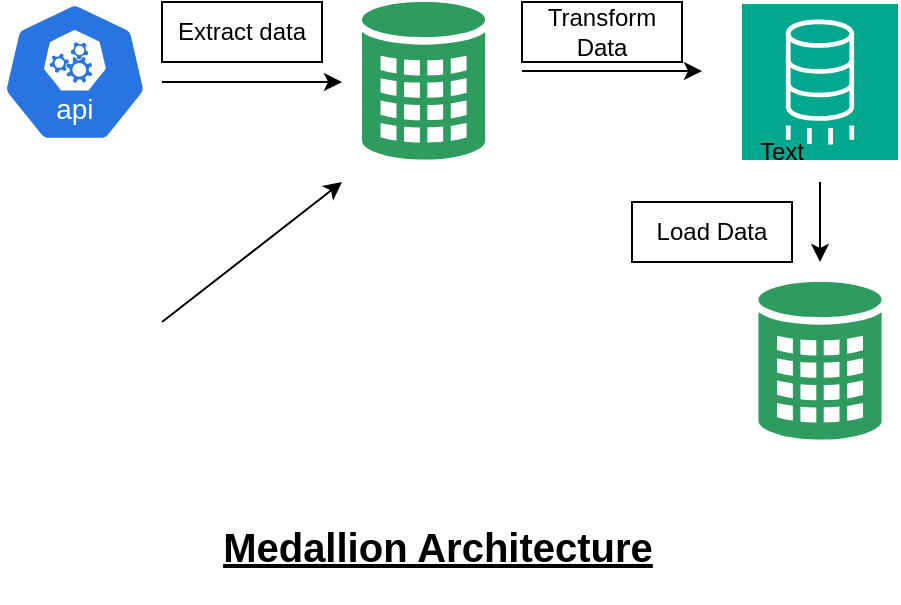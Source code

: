 <mxfile version="24.4.13" type="github">
  <diagram name="Page-1" id="2k12gFcrOjytZBbHdR5s">
    <mxGraphModel dx="880" dy="468" grid="1" gridSize="10" guides="1" tooltips="1" connect="1" arrows="1" fold="1" page="1" pageScale="1" pageWidth="850" pageHeight="1100" math="0" shadow="0">
      <root>
        <mxCell id="0" />
        <mxCell id="1" parent="0" />
        <mxCell id="DP1voIUMJ-i5vXt5Bh_H-1" value="" style="shape=image;html=1;verticalAlign=top;verticalLabelPosition=bottom;labelBackgroundColor=#ffffff;imageAspect=0;aspect=fixed;image=https://cdn0.iconfinder.com/data/icons/phosphor-fill-vol-2/256/file-csv-fill-128.png" vertex="1" parent="1">
          <mxGeometry x="32.92" y="210" width="70" height="70" as="geometry" />
        </mxCell>
        <mxCell id="DP1voIUMJ-i5vXt5Bh_H-3" value="" style="endArrow=classic;html=1;rounded=0;" edge="1" parent="1">
          <mxGeometry width="50" height="50" relative="1" as="geometry">
            <mxPoint x="110" y="110" as="sourcePoint" />
            <mxPoint x="200" y="110" as="targetPoint" />
          </mxGeometry>
        </mxCell>
        <mxCell id="DP1voIUMJ-i5vXt5Bh_H-4" value="" style="aspect=fixed;sketch=0;html=1;dashed=0;whitespace=wrap;verticalLabelPosition=bottom;verticalAlign=top;fillColor=#2875E2;strokeColor=#ffffff;points=[[0.005,0.63,0],[0.1,0.2,0],[0.9,0.2,0],[0.5,0,0],[0.995,0.63,0],[0.72,0.99,0],[0.5,1,0],[0.28,0.99,0]];shape=mxgraph.kubernetes.icon2;kubernetesLabel=1;prIcon=api" vertex="1" parent="1">
          <mxGeometry x="30" y="70" width="72.92" height="70" as="geometry" />
        </mxCell>
        <mxCell id="DP1voIUMJ-i5vXt5Bh_H-5" value="" style="sketch=0;html=1;aspect=fixed;strokeColor=none;shadow=0;align=center;fillColor=#2D9C5E;verticalAlign=top;labelPosition=center;verticalLabelPosition=bottom;shape=mxgraph.gcp2.external_data_center" vertex="1" parent="1">
          <mxGeometry x="210" y="70" width="61.6" height="80" as="geometry" />
        </mxCell>
        <mxCell id="DP1voIUMJ-i5vXt5Bh_H-6" value="" style="sketch=0;points=[[0,0,0],[0.25,0,0],[0.5,0,0],[0.75,0,0],[1,0,0],[0,1,0],[0.25,1,0],[0.5,1,0],[0.75,1,0],[1,1,0],[0,0.25,0],[0,0.5,0],[0,0.75,0],[1,0.25,0],[1,0.5,0],[1,0.75,0]];outlineConnect=0;fontColor=#232F3E;fillColor=#01A88D;strokeColor=#ffffff;dashed=0;verticalLabelPosition=bottom;verticalAlign=top;align=center;html=1;fontSize=12;fontStyle=0;aspect=fixed;shape=mxgraph.aws4.resourceIcon;resIcon=mxgraph.aws4.database_migration_service;" vertex="1" parent="1">
          <mxGeometry x="400" y="71" width="78" height="78" as="geometry" />
        </mxCell>
        <mxCell id="DP1voIUMJ-i5vXt5Bh_H-7" value="" style="endArrow=classic;html=1;rounded=0;" edge="1" parent="1">
          <mxGeometry width="50" height="50" relative="1" as="geometry">
            <mxPoint x="290" y="104.5" as="sourcePoint" />
            <mxPoint x="380" y="104.5" as="targetPoint" />
          </mxGeometry>
        </mxCell>
        <mxCell id="DP1voIUMJ-i5vXt5Bh_H-8" value="" style="sketch=0;html=1;aspect=fixed;strokeColor=none;shadow=0;align=center;fillColor=#2D9C5E;verticalAlign=top;labelPosition=center;verticalLabelPosition=bottom;shape=mxgraph.gcp2.external_data_center" vertex="1" parent="1">
          <mxGeometry x="408.2" y="210" width="61.6" height="80" as="geometry" />
        </mxCell>
        <mxCell id="DP1voIUMJ-i5vXt5Bh_H-9" value="" style="endArrow=classic;html=1;rounded=0;" edge="1" parent="1">
          <mxGeometry width="50" height="50" relative="1" as="geometry">
            <mxPoint x="439" y="160" as="sourcePoint" />
            <mxPoint x="439" y="200" as="targetPoint" />
          </mxGeometry>
        </mxCell>
        <mxCell id="DP1voIUMJ-i5vXt5Bh_H-10" value="Extract data" style="rounded=0;whiteSpace=wrap;html=1;" vertex="1" parent="1">
          <mxGeometry x="110" y="70" width="80" height="30" as="geometry" />
        </mxCell>
        <mxCell id="DP1voIUMJ-i5vXt5Bh_H-11" value="Transform Data" style="rounded=0;whiteSpace=wrap;html=1;" vertex="1" parent="1">
          <mxGeometry x="290" y="70" width="80" height="30" as="geometry" />
        </mxCell>
        <mxCell id="DP1voIUMJ-i5vXt5Bh_H-12" value="Load Data" style="rounded=0;whiteSpace=wrap;html=1;" vertex="1" parent="1">
          <mxGeometry x="345" y="170" width="80" height="30" as="geometry" />
        </mxCell>
        <mxCell id="DP1voIUMJ-i5vXt5Bh_H-13" value="" style="endArrow=classic;html=1;rounded=0;" edge="1" parent="1">
          <mxGeometry width="50" height="50" relative="1" as="geometry">
            <mxPoint x="110" y="230" as="sourcePoint" />
            <mxPoint x="200" y="160" as="targetPoint" />
          </mxGeometry>
        </mxCell>
        <mxCell id="DP1voIUMJ-i5vXt5Bh_H-15" value="Text" style="text;html=1;align=center;verticalAlign=middle;whiteSpace=wrap;rounded=0;" vertex="1" parent="1">
          <mxGeometry x="390" y="130" width="60" height="30" as="geometry" />
        </mxCell>
        <mxCell id="DP1voIUMJ-i5vXt5Bh_H-16" value="&lt;p style=&quot;line-height: 190%;&quot;&gt;&lt;font size=&quot;1&quot; style=&quot;&quot;&gt;&lt;u style=&quot;font-size: 20px;&quot;&gt;Medallion Architecture&lt;/u&gt;&lt;/font&gt;&lt;/p&gt;" style="text;html=1;align=center;verticalAlign=middle;whiteSpace=wrap;rounded=0;fontStyle=1;fillColor=none;" vertex="1" parent="1">
          <mxGeometry x="88.2" y="330" width="320" height="30" as="geometry" />
        </mxCell>
      </root>
    </mxGraphModel>
  </diagram>
</mxfile>

